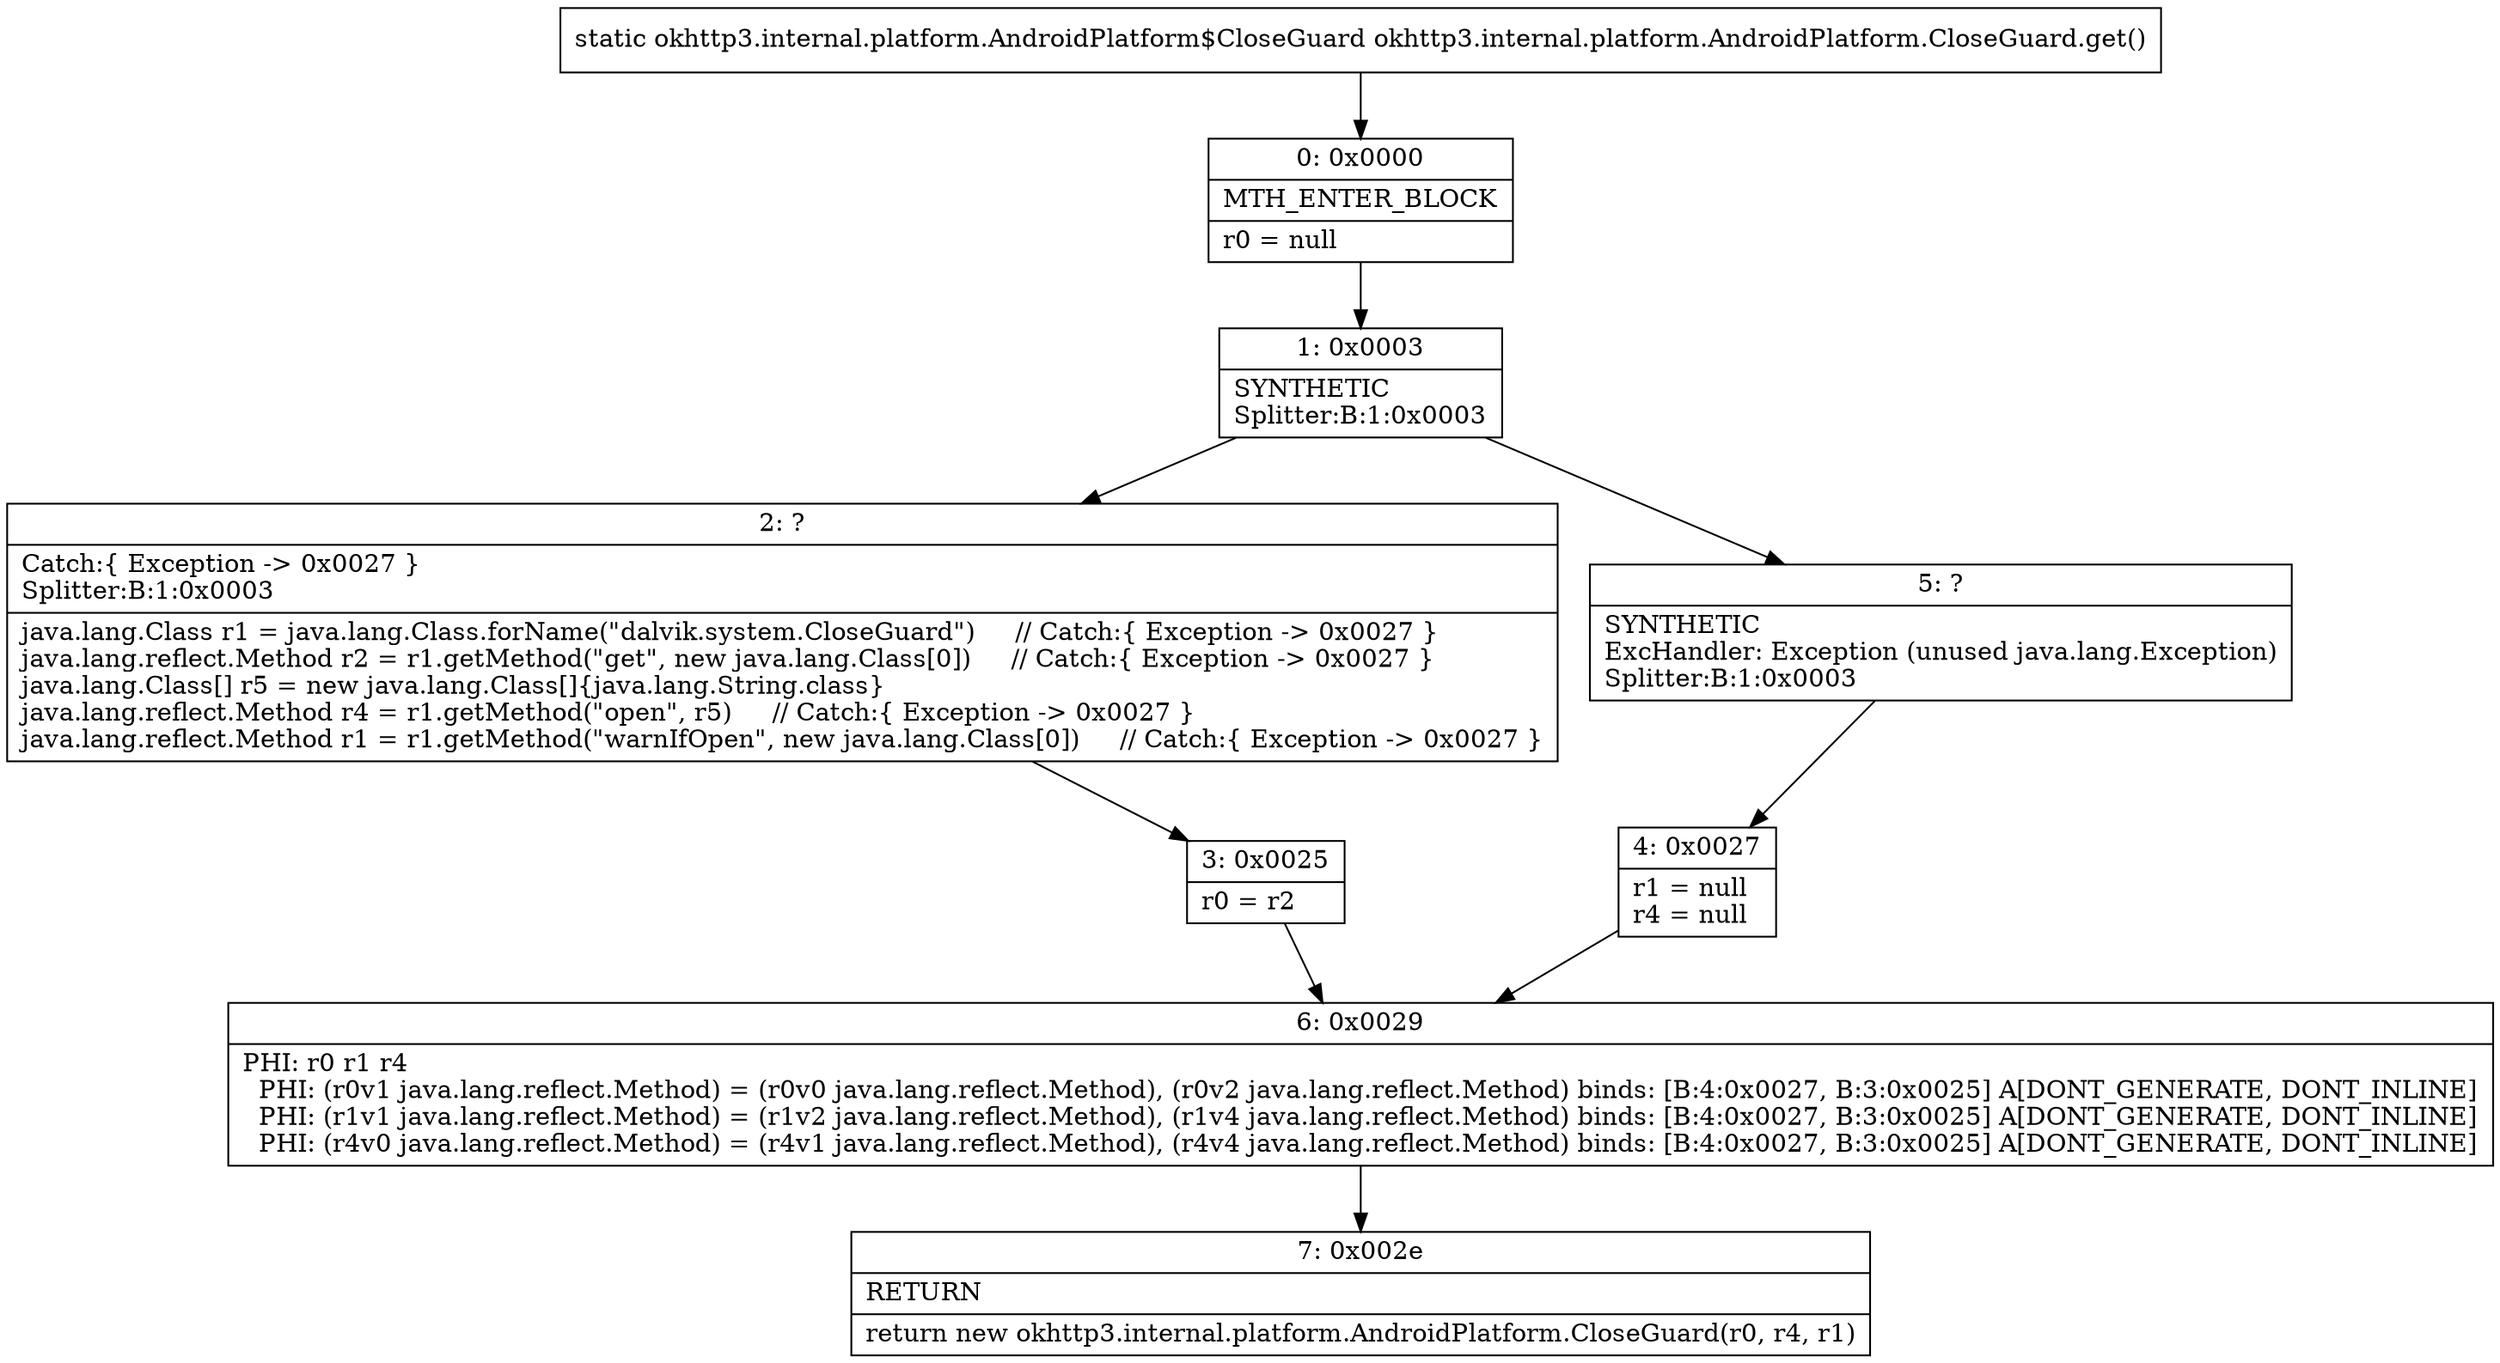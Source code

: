 digraph "CFG forokhttp3.internal.platform.AndroidPlatform.CloseGuard.get()Lokhttp3\/internal\/platform\/AndroidPlatform$CloseGuard;" {
Node_0 [shape=record,label="{0\:\ 0x0000|MTH_ENTER_BLOCK\l|r0 = null\l}"];
Node_1 [shape=record,label="{1\:\ 0x0003|SYNTHETIC\lSplitter:B:1:0x0003\l}"];
Node_2 [shape=record,label="{2\:\ ?|Catch:\{ Exception \-\> 0x0027 \}\lSplitter:B:1:0x0003\l|java.lang.Class r1 = java.lang.Class.forName(\"dalvik.system.CloseGuard\")     \/\/ Catch:\{ Exception \-\> 0x0027 \}\ljava.lang.reflect.Method r2 = r1.getMethod(\"get\", new java.lang.Class[0])     \/\/ Catch:\{ Exception \-\> 0x0027 \}\ljava.lang.Class[] r5 = new java.lang.Class[]\{java.lang.String.class\}\ljava.lang.reflect.Method r4 = r1.getMethod(\"open\", r5)     \/\/ Catch:\{ Exception \-\> 0x0027 \}\ljava.lang.reflect.Method r1 = r1.getMethod(\"warnIfOpen\", new java.lang.Class[0])     \/\/ Catch:\{ Exception \-\> 0x0027 \}\l}"];
Node_3 [shape=record,label="{3\:\ 0x0025|r0 = r2\l}"];
Node_4 [shape=record,label="{4\:\ 0x0027|r1 = null\lr4 = null\l}"];
Node_5 [shape=record,label="{5\:\ ?|SYNTHETIC\lExcHandler: Exception (unused java.lang.Exception)\lSplitter:B:1:0x0003\l}"];
Node_6 [shape=record,label="{6\:\ 0x0029|PHI: r0 r1 r4 \l  PHI: (r0v1 java.lang.reflect.Method) = (r0v0 java.lang.reflect.Method), (r0v2 java.lang.reflect.Method) binds: [B:4:0x0027, B:3:0x0025] A[DONT_GENERATE, DONT_INLINE]\l  PHI: (r1v1 java.lang.reflect.Method) = (r1v2 java.lang.reflect.Method), (r1v4 java.lang.reflect.Method) binds: [B:4:0x0027, B:3:0x0025] A[DONT_GENERATE, DONT_INLINE]\l  PHI: (r4v0 java.lang.reflect.Method) = (r4v1 java.lang.reflect.Method), (r4v4 java.lang.reflect.Method) binds: [B:4:0x0027, B:3:0x0025] A[DONT_GENERATE, DONT_INLINE]\l}"];
Node_7 [shape=record,label="{7\:\ 0x002e|RETURN\l|return new okhttp3.internal.platform.AndroidPlatform.CloseGuard(r0, r4, r1)\l}"];
MethodNode[shape=record,label="{static okhttp3.internal.platform.AndroidPlatform$CloseGuard okhttp3.internal.platform.AndroidPlatform.CloseGuard.get() }"];
MethodNode -> Node_0;
Node_0 -> Node_1;
Node_1 -> Node_2;
Node_1 -> Node_5;
Node_2 -> Node_3;
Node_3 -> Node_6;
Node_4 -> Node_6;
Node_5 -> Node_4;
Node_6 -> Node_7;
}

